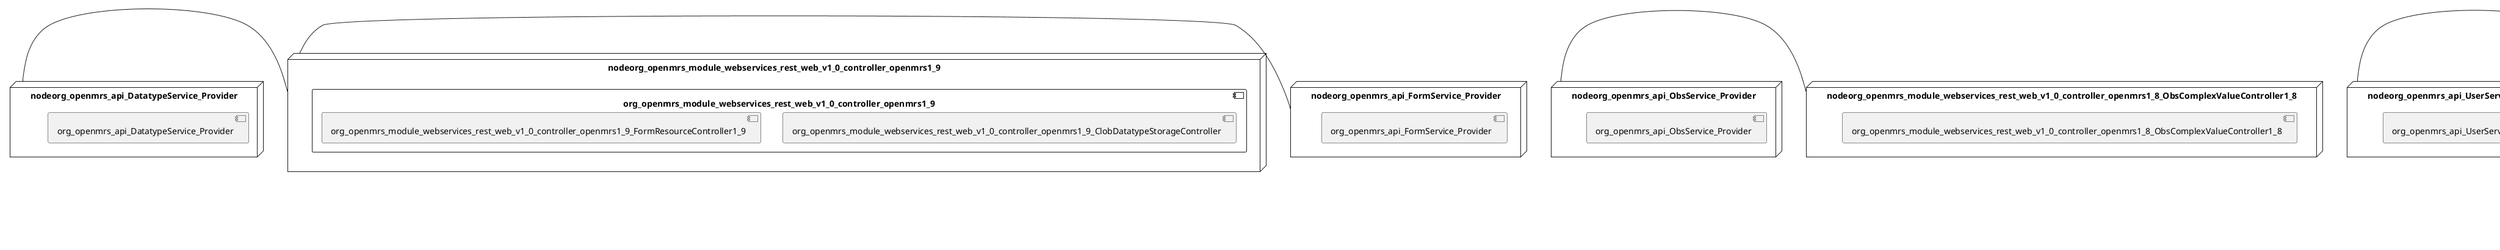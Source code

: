 @startuml
skinparam fixCircleLabelOverlapping true
skinparam componentStyle uml2
node nodeorg_openmrs_module_webservices_rest_web_v1_0_controller {
component org_openmrs_module_webservices_rest_web_v1_0_controller {
[org_openmrs_module_webservices_rest_web_v1_0_controller_BaseUriSetup] [[openmrs-openmrs-core.system#_lTqNRp5BEe-bEe4tNen1EA]]
[org_openmrs_module_webservices_rest_web_v1_0_controller_MainResourceController] [[openmrs-openmrs-core.system#_lTqNRp5BEe-bEe4tNen1EA]]
[org_openmrs_module_webservices_rest_web_v1_0_controller_MainSubResourceController] [[openmrs-openmrs-core.system#_lTqNRp5BEe-bEe4tNen1EA]]
[org_openmrs_module_webservices_rest_web_v1_0_controller_openmrs1_8_HL7MessageController1_8] [[openmrs-openmrs-core.system#_lTqNRp5BEe-bEe4tNen1EA]]
}
}
node nodeorg_openmrs_module_webservices_rest_web_v1_0_controller_openmrs1_9 {
component org_openmrs_module_webservices_rest_web_v1_0_controller_openmrs1_9 {
[org_openmrs_module_webservices_rest_web_v1_0_controller_openmrs1_9_ClobDatatypeStorageController] [[openmrs-openmrs-core.system#_lTqNRp5BEe-bEe4tNen1EA]]
[org_openmrs_module_webservices_rest_web_v1_0_controller_openmrs1_9_FormResourceController1_9] [[openmrs-openmrs-core.system#_lTqNRp5BEe-bEe4tNen1EA]]
}
}
node nodeorg_openmrs_api_DatatypeService_Provider {
[org_openmrs_api_DatatypeService_Provider] [[openmrs-openmrs-core.system#_lTqNRp5BEe-bEe4tNen1EA]]
}
node nodeorg_openmrs_api_FormService_Provider {
[org_openmrs_api_FormService_Provider] [[openmrs-openmrs-core.system#_lTqNRp5BEe-bEe4tNen1EA]]
}
node nodeorg_openmrs_api_ObsService_Provider {
[org_openmrs_api_ObsService_Provider] [[openmrs-openmrs-core.system#_lTqNRp5BEe-bEe4tNen1EA]]
}
node nodeorg_openmrs_api_UserService_Provider {
[org_openmrs_api_UserService_Provider] [[openmrs-openmrs-core.system#_lTqNRp5BEe-bEe4tNen1EA]]
}
node nodeorg_openmrs_module_webservices_rest_web_api_RestService_Provider {
[org_openmrs_module_webservices_rest_web_api_RestService_Provider] [[openmrs-openmrs-core.system#_lTqNRp5BEe-bEe4tNen1EA]]
}
node nodeorg_openmrs_module_webservices_rest_web_controller_SettingsFormController {
[org_openmrs_module_webservices_rest_web_controller_SettingsFormController] [[openmrs-openmrs-core.system#_lTqNRp5BEe-bEe4tNen1EA]]
}
node nodeorg_openmrs_module_webservices_rest_web_controller_SwaggerDocController {
[org_openmrs_module_webservices_rest_web_controller_SwaggerDocController] [[openmrs-openmrs-core.system#_lTqNRp5BEe-bEe4tNen1EA]]
}
node nodeorg_openmrs_module_webservices_rest_web_controller_SwaggerSpecificationController {
[org_openmrs_module_webservices_rest_web_controller_SwaggerSpecificationController] [[openmrs-openmrs-core.system#_lTqNRp5BEe-bEe4tNen1EA]]
}
node nodeorg_openmrs_module_webservices_rest_web_v1_0_controller_BaseRestController {
[org_openmrs_module_webservices_rest_web_v1_0_controller_BaseRestController] [[openmrs-openmrs-core.system#_lTqNRp5BEe-bEe4tNen1EA]]
}
node nodeorg_openmrs_module_webservices_rest_web_v1_0_controller_UnknownResourceController {
[org_openmrs_module_webservices_rest_web_v1_0_controller_UnknownResourceController] [[openmrs-openmrs-core.system#_lTqNRp5BEe-bEe4tNen1EA]]
}
node nodeorg_openmrs_module_webservices_rest_web_v1_0_controller_openmrs1_8_ChangePasswordController1_8 {
[org_openmrs_module_webservices_rest_web_v1_0_controller_openmrs1_8_ChangePasswordController1_8] [[openmrs-openmrs-core.system#_lTqNRp5BEe-bEe4tNen1EA]]
}
node nodeorg_openmrs_module_webservices_rest_web_v1_0_controller_openmrs1_8_ObsComplexValueController1_8 {
[org_openmrs_module_webservices_rest_web_v1_0_controller_openmrs1_8_ObsComplexValueController1_8] [[openmrs-openmrs-core.system#_lTqNRp5BEe-bEe4tNen1EA]]
}
node nodeorg_openmrs_module_webservices_rest_web_v1_0_controller_openmrs1_9_ConceptReferenceController1_9 {
[org_openmrs_module_webservices_rest_web_v1_0_controller_openmrs1_9_ConceptReferenceController1_9] [[openmrs-openmrs-core.system#_lTqNRp5BEe-bEe4tNen1EA]]
}
node nodeorg_openmrs_module_webservices_rest_web_v1_0_controller_openmrs1_9_SessionController1_9 {
[org_openmrs_module_webservices_rest_web_v1_0_controller_openmrs1_9_SessionController1_9] [[openmrs-openmrs-core.system#_lTqNRp5BEe-bEe4tNen1EA]]
}
node nodeorg_openmrs_module_webservices_rest_web_v1_0_controller_openmrs2_0_AddressTemplateController2_0 {
[org_openmrs_module_webservices_rest_web_v1_0_controller_openmrs2_0_AddressTemplateController2_0] [[openmrs-openmrs-core.system#_lTqNRp5BEe-bEe4tNen1EA]]
}
node nodeorg_openmrs_module_webservices_rest_web_v1_0_controller_openmrs2_0_ClearDbCacheController2_0 {
[org_openmrs_module_webservices_rest_web_v1_0_controller_openmrs2_0_ClearDbCacheController2_0] [[openmrs-openmrs-core.system#_lTqNRp5BEe-bEe4tNen1EA]]
}
node nodeorg_openmrs_module_webservices_rest_web_v1_0_controller_openmrs2_0_ImplementationIdController2_0 {
[org_openmrs_module_webservices_rest_web_v1_0_controller_openmrs2_0_ImplementationIdController2_0] [[openmrs-openmrs-core.system#_lTqNRp5BEe-bEe4tNen1EA]]
}
node nodeorg_openmrs_module_webservices_rest_web_v1_0_controller_openmrs2_0_LocaleAndThemeConfigurationController2_0 {
[org_openmrs_module_webservices_rest_web_v1_0_controller_openmrs2_0_LocaleAndThemeConfigurationController2_0] [[openmrs-openmrs-core.system#_lTqNRp5BEe-bEe4tNen1EA]]
}
node nodeorg_openmrs_module_webservices_rest_web_v1_0_controller_openmrs2_0_LoggedInUsersController2_0 {
[org_openmrs_module_webservices_rest_web_v1_0_controller_openmrs2_0_LoggedInUsersController2_0] [[openmrs-openmrs-core.system#_lTqNRp5BEe-bEe4tNen1EA]]
}
node nodeorg_openmrs_module_webservices_rest_web_v1_0_controller_openmrs2_0_NameTemplateController2_0 {
[org_openmrs_module_webservices_rest_web_v1_0_controller_openmrs2_0_NameTemplateController2_0] [[openmrs-openmrs-core.system#_lTqNRp5BEe-bEe4tNen1EA]]
}
node nodeorg_openmrs_module_webservices_rest_web_v1_0_controller_openmrs2_0_SearchIndexController2_0 {
[org_openmrs_module_webservices_rest_web_v1_0_controller_openmrs2_0_SearchIndexController2_0] [[openmrs-openmrs-core.system#_lTqNRp5BEe-bEe4tNen1EA]]
}
node nodeorg_openmrs_module_webservices_rest_web_v1_0_controller_openmrs2_0_SessionController2_0 {
[org_openmrs_module_webservices_rest_web_v1_0_controller_openmrs2_0_SessionController2_0] [[openmrs-openmrs-core.system#_lTqNRp5BEe-bEe4tNen1EA]]
}
node nodeorg_openmrs_module_webservices_rest_web_v1_0_controller_openmrs2_0_VisitConfigurationController2_0 {
[org_openmrs_module_webservices_rest_web_v1_0_controller_openmrs2_0_VisitConfigurationController2_0] [[openmrs-openmrs-core.system#_lTqNRp5BEe-bEe4tNen1EA]]
}
node nodeorg_openmrs_module_webservices_rest_web_v1_0_controller_openmrs2_2_PasswordResetController2_2 {
[org_openmrs_module_webservices_rest_web_v1_0_controller_openmrs2_2_PasswordResetController2_2] [[openmrs-openmrs-core.system#_lTqNRp5BEe-bEe4tNen1EA]]
}
[nodeorg_openmrs_api_DatatypeService_Provider] - [nodeorg_openmrs_module_webservices_rest_web_v1_0_controller_openmrs1_9]
[nodeorg_openmrs_api_FormService_Provider] - [nodeorg_openmrs_module_webservices_rest_web_v1_0_controller_openmrs1_9]
[nodeorg_openmrs_api_ObsService_Provider] - [nodeorg_openmrs_module_webservices_rest_web_v1_0_controller_openmrs1_8_ObsComplexValueController1_8]
[nodeorg_openmrs_api_UserService_Provider] - [nodeorg_openmrs_module_webservices_rest_web_v1_0_controller_openmrs1_8_ChangePasswordController1_8]
[nodeorg_openmrs_module_webservices_rest_web_api_RestService_Provider] - [nodeorg_openmrs_module_webservices_rest_web_v1_0_controller_openmrs1_9_SessionController1_9]

@enduml
